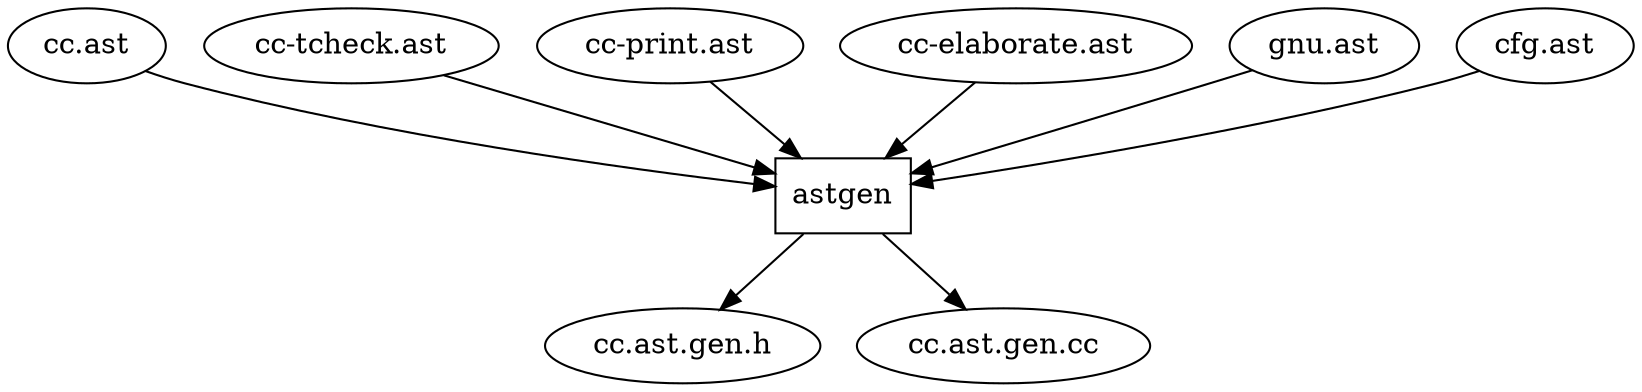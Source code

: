 // ast_build.dot
// information flow for building the Elsa AST

digraph "Elsa AST Build Process" {

  "cc.ast" -> "astgen";
  "cc-tcheck.ast" -> "astgen";
  "cc-print.ast" -> "astgen";
  "cc-elaborate.ast" -> "astgen";
  "gnu.ast" -> "astgen";
  "cfg.ast" -> "astgen";

  "astgen" [
    shape = rectangle
  ];

  "astgen" -> "cc.ast.gen.h";
  "astgen" -> "cc.ast.gen.cc";
}
